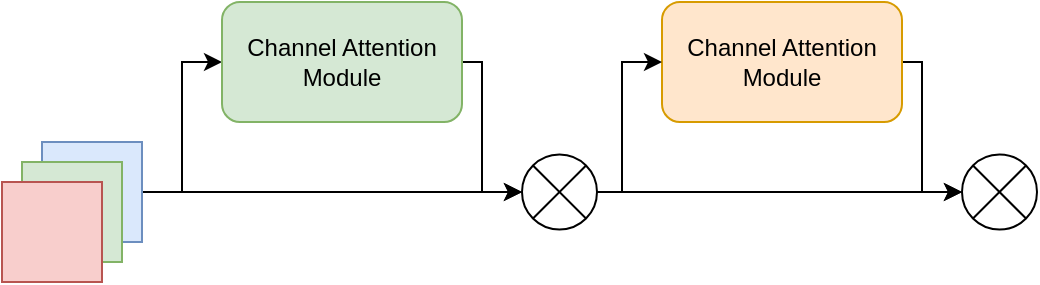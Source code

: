 <mxfile version="21.2.3" type="github">
  <diagram name="第 1 页" id="AJzrb9AAEu578ShWN9xk">
    <mxGraphModel dx="989" dy="527" grid="1" gridSize="10" guides="1" tooltips="1" connect="1" arrows="1" fold="1" page="1" pageScale="1" pageWidth="827" pageHeight="1169" math="0" shadow="0">
      <root>
        <mxCell id="0" />
        <mxCell id="1" parent="0" />
        <mxCell id="2zAObHmvyC_hYqN7rr5g-6" style="edgeStyle=orthogonalEdgeStyle;rounded=0;orthogonalLoop=1;jettySize=auto;html=1;exitX=1;exitY=0.5;exitDx=0;exitDy=0;entryX=0;entryY=0.5;entryDx=0;entryDy=0;" edge="1" parent="1" source="2zAObHmvyC_hYqN7rr5g-1" target="2zAObHmvyC_hYqN7rr5g-4">
          <mxGeometry relative="1" as="geometry" />
        </mxCell>
        <mxCell id="2zAObHmvyC_hYqN7rr5g-10" style="edgeStyle=orthogonalEdgeStyle;rounded=0;orthogonalLoop=1;jettySize=auto;html=1;exitX=1;exitY=0.5;exitDx=0;exitDy=0;entryX=0;entryY=0.5;entryDx=0;entryDy=0;" edge="1" parent="1" source="2zAObHmvyC_hYqN7rr5g-1" target="2zAObHmvyC_hYqN7rr5g-7">
          <mxGeometry relative="1" as="geometry" />
        </mxCell>
        <mxCell id="2zAObHmvyC_hYqN7rr5g-1" value="" style="whiteSpace=wrap;html=1;aspect=fixed;fillColor=#dae8fc;strokeColor=#6c8ebf;" vertex="1" parent="1">
          <mxGeometry x="110" y="670" width="50" height="50" as="geometry" />
        </mxCell>
        <mxCell id="2zAObHmvyC_hYqN7rr5g-2" value="" style="whiteSpace=wrap;html=1;aspect=fixed;fillColor=#d5e8d4;strokeColor=#82b366;" vertex="1" parent="1">
          <mxGeometry x="100" y="680" width="50" height="50" as="geometry" />
        </mxCell>
        <mxCell id="2zAObHmvyC_hYqN7rr5g-3" value="" style="whiteSpace=wrap;html=1;aspect=fixed;fillColor=#f8cecc;strokeColor=#b85450;" vertex="1" parent="1">
          <mxGeometry x="90" y="690" width="50" height="50" as="geometry" />
        </mxCell>
        <mxCell id="2zAObHmvyC_hYqN7rr5g-11" style="edgeStyle=orthogonalEdgeStyle;rounded=0;orthogonalLoop=1;jettySize=auto;html=1;exitX=1;exitY=0.5;exitDx=0;exitDy=0;entryX=0;entryY=0.5;entryDx=0;entryDy=0;" edge="1" parent="1" source="2zAObHmvyC_hYqN7rr5g-4" target="2zAObHmvyC_hYqN7rr5g-7">
          <mxGeometry relative="1" as="geometry">
            <Array as="points">
              <mxPoint x="330" y="630" />
              <mxPoint x="330" y="695" />
            </Array>
          </mxGeometry>
        </mxCell>
        <mxCell id="2zAObHmvyC_hYqN7rr5g-4" value="Channel Attention Module" style="rounded=1;whiteSpace=wrap;html=1;fillColor=#d5e8d4;strokeColor=#82b366;" vertex="1" parent="1">
          <mxGeometry x="200" y="600" width="120" height="60" as="geometry" />
        </mxCell>
        <mxCell id="2zAObHmvyC_hYqN7rr5g-19" style="edgeStyle=orthogonalEdgeStyle;rounded=0;orthogonalLoop=1;jettySize=auto;html=1;exitX=1;exitY=0.5;exitDx=0;exitDy=0;entryX=0;entryY=0.5;entryDx=0;entryDy=0;" edge="1" parent="1" source="2zAObHmvyC_hYqN7rr5g-5" target="2zAObHmvyC_hYqN7rr5g-13">
          <mxGeometry relative="1" as="geometry">
            <Array as="points">
              <mxPoint x="550" y="630" />
              <mxPoint x="550" y="695" />
            </Array>
          </mxGeometry>
        </mxCell>
        <mxCell id="2zAObHmvyC_hYqN7rr5g-5" value="Channel Attention Module" style="rounded=1;whiteSpace=wrap;html=1;fillColor=#ffe6cc;strokeColor=#d79b00;" vertex="1" parent="1">
          <mxGeometry x="420" y="600" width="120" height="60" as="geometry" />
        </mxCell>
        <mxCell id="2zAObHmvyC_hYqN7rr5g-12" style="edgeStyle=orthogonalEdgeStyle;rounded=0;orthogonalLoop=1;jettySize=auto;html=1;exitX=1;exitY=0.5;exitDx=0;exitDy=0;entryX=0;entryY=0.5;entryDx=0;entryDy=0;" edge="1" parent="1" source="2zAObHmvyC_hYqN7rr5g-7" target="2zAObHmvyC_hYqN7rr5g-5">
          <mxGeometry relative="1" as="geometry">
            <Array as="points">
              <mxPoint x="400" y="695" />
              <mxPoint x="400" y="630" />
            </Array>
          </mxGeometry>
        </mxCell>
        <mxCell id="2zAObHmvyC_hYqN7rr5g-16" style="edgeStyle=orthogonalEdgeStyle;rounded=0;orthogonalLoop=1;jettySize=auto;html=1;exitX=1;exitY=0.5;exitDx=0;exitDy=0;entryX=0;entryY=0.5;entryDx=0;entryDy=0;" edge="1" parent="1" source="2zAObHmvyC_hYqN7rr5g-7" target="2zAObHmvyC_hYqN7rr5g-13">
          <mxGeometry relative="1" as="geometry" />
        </mxCell>
        <mxCell id="2zAObHmvyC_hYqN7rr5g-7" value="" style="ellipse;whiteSpace=wrap;html=1;aspect=fixed;" vertex="1" parent="1">
          <mxGeometry x="350" y="676.25" width="37.5" height="37.5" as="geometry" />
        </mxCell>
        <mxCell id="2zAObHmvyC_hYqN7rr5g-8" style="rounded=0;orthogonalLoop=1;jettySize=auto;html=1;exitX=0;exitY=0;exitDx=0;exitDy=0;entryX=1;entryY=1;entryDx=0;entryDy=0;endArrow=none;endFill=0;" edge="1" parent="1" source="2zAObHmvyC_hYqN7rr5g-7" target="2zAObHmvyC_hYqN7rr5g-7">
          <mxGeometry relative="1" as="geometry" />
        </mxCell>
        <mxCell id="2zAObHmvyC_hYqN7rr5g-9" style="rounded=0;orthogonalLoop=1;jettySize=auto;html=1;exitX=1;exitY=0;exitDx=0;exitDy=0;entryX=0;entryY=1;entryDx=0;entryDy=0;endArrow=none;endFill=0;" edge="1" parent="1" source="2zAObHmvyC_hYqN7rr5g-7" target="2zAObHmvyC_hYqN7rr5g-7">
          <mxGeometry relative="1" as="geometry">
            <mxPoint x="367" y="689.5" as="sourcePoint" />
            <mxPoint x="398" y="720.5" as="targetPoint" />
          </mxGeometry>
        </mxCell>
        <mxCell id="2zAObHmvyC_hYqN7rr5g-13" value="" style="ellipse;whiteSpace=wrap;html=1;aspect=fixed;" vertex="1" parent="1">
          <mxGeometry x="570" y="676.25" width="37.5" height="37.5" as="geometry" />
        </mxCell>
        <mxCell id="2zAObHmvyC_hYqN7rr5g-14" style="rounded=0;orthogonalLoop=1;jettySize=auto;html=1;exitX=0;exitY=0;exitDx=0;exitDy=0;entryX=1;entryY=1;entryDx=0;entryDy=0;endArrow=none;endFill=0;" edge="1" parent="1" source="2zAObHmvyC_hYqN7rr5g-13" target="2zAObHmvyC_hYqN7rr5g-13">
          <mxGeometry relative="1" as="geometry" />
        </mxCell>
        <mxCell id="2zAObHmvyC_hYqN7rr5g-15" style="rounded=0;orthogonalLoop=1;jettySize=auto;html=1;exitX=1;exitY=0;exitDx=0;exitDy=0;entryX=0;entryY=1;entryDx=0;entryDy=0;endArrow=none;endFill=0;" edge="1" parent="1" source="2zAObHmvyC_hYqN7rr5g-13" target="2zAObHmvyC_hYqN7rr5g-13">
          <mxGeometry relative="1" as="geometry">
            <mxPoint x="587" y="693.25" as="sourcePoint" />
            <mxPoint x="618" y="724.25" as="targetPoint" />
          </mxGeometry>
        </mxCell>
      </root>
    </mxGraphModel>
  </diagram>
</mxfile>
